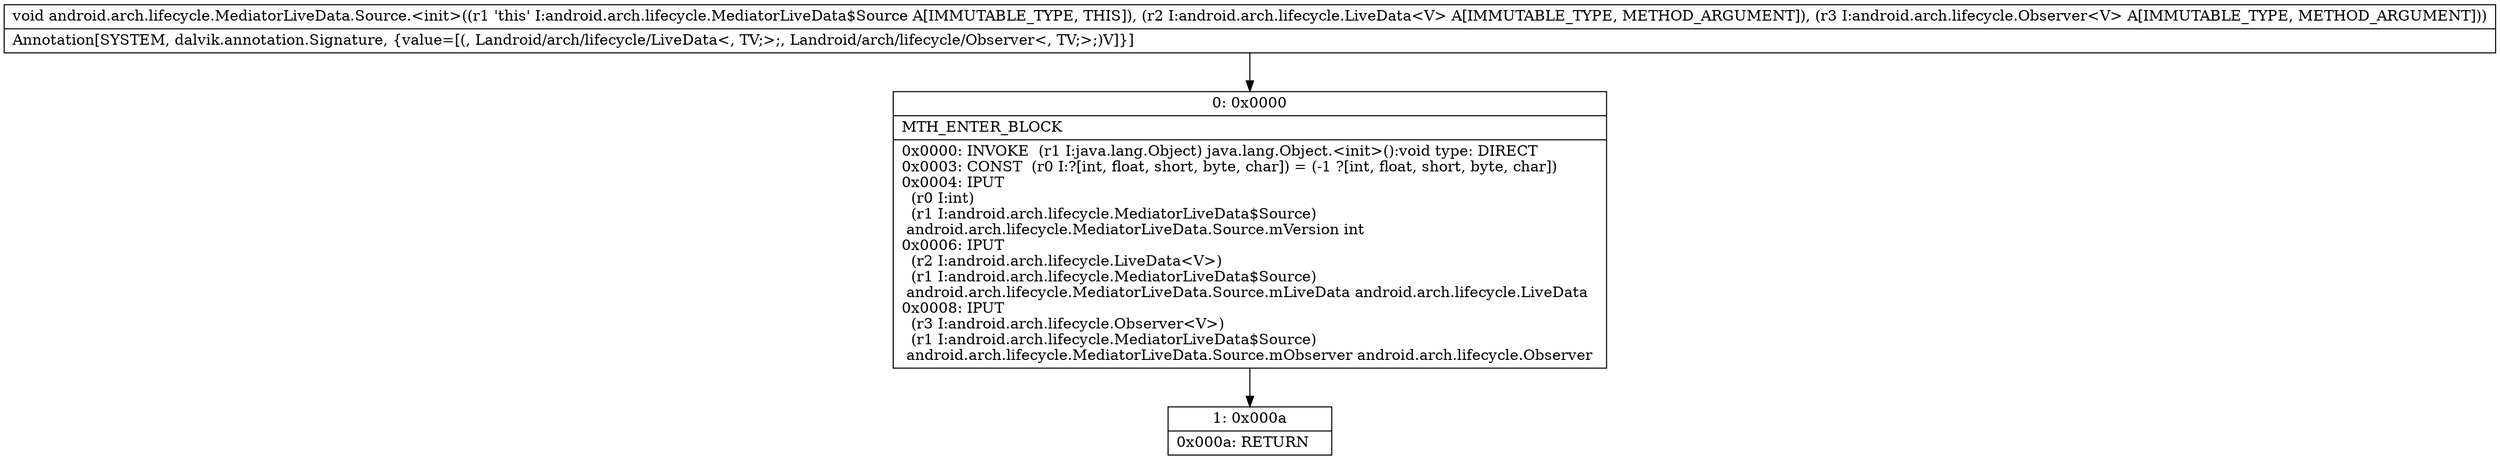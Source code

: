 digraph "CFG forandroid.arch.lifecycle.MediatorLiveData.Source.\<init\>(Landroid\/arch\/lifecycle\/LiveData;Landroid\/arch\/lifecycle\/Observer;)V" {
Node_0 [shape=record,label="{0\:\ 0x0000|MTH_ENTER_BLOCK\l|0x0000: INVOKE  (r1 I:java.lang.Object) java.lang.Object.\<init\>():void type: DIRECT \l0x0003: CONST  (r0 I:?[int, float, short, byte, char]) = (\-1 ?[int, float, short, byte, char]) \l0x0004: IPUT  \l  (r0 I:int)\l  (r1 I:android.arch.lifecycle.MediatorLiveData$Source)\l android.arch.lifecycle.MediatorLiveData.Source.mVersion int \l0x0006: IPUT  \l  (r2 I:android.arch.lifecycle.LiveData\<V\>)\l  (r1 I:android.arch.lifecycle.MediatorLiveData$Source)\l android.arch.lifecycle.MediatorLiveData.Source.mLiveData android.arch.lifecycle.LiveData \l0x0008: IPUT  \l  (r3 I:android.arch.lifecycle.Observer\<V\>)\l  (r1 I:android.arch.lifecycle.MediatorLiveData$Source)\l android.arch.lifecycle.MediatorLiveData.Source.mObserver android.arch.lifecycle.Observer \l}"];
Node_1 [shape=record,label="{1\:\ 0x000a|0x000a: RETURN   \l}"];
MethodNode[shape=record,label="{void android.arch.lifecycle.MediatorLiveData.Source.\<init\>((r1 'this' I:android.arch.lifecycle.MediatorLiveData$Source A[IMMUTABLE_TYPE, THIS]), (r2 I:android.arch.lifecycle.LiveData\<V\> A[IMMUTABLE_TYPE, METHOD_ARGUMENT]), (r3 I:android.arch.lifecycle.Observer\<V\> A[IMMUTABLE_TYPE, METHOD_ARGUMENT]))  | Annotation[SYSTEM, dalvik.annotation.Signature, \{value=[(, Landroid\/arch\/lifecycle\/LiveData\<, TV;\>;, Landroid\/arch\/lifecycle\/Observer\<, TV;\>;)V]\}]\l}"];
MethodNode -> Node_0;
Node_0 -> Node_1;
}

